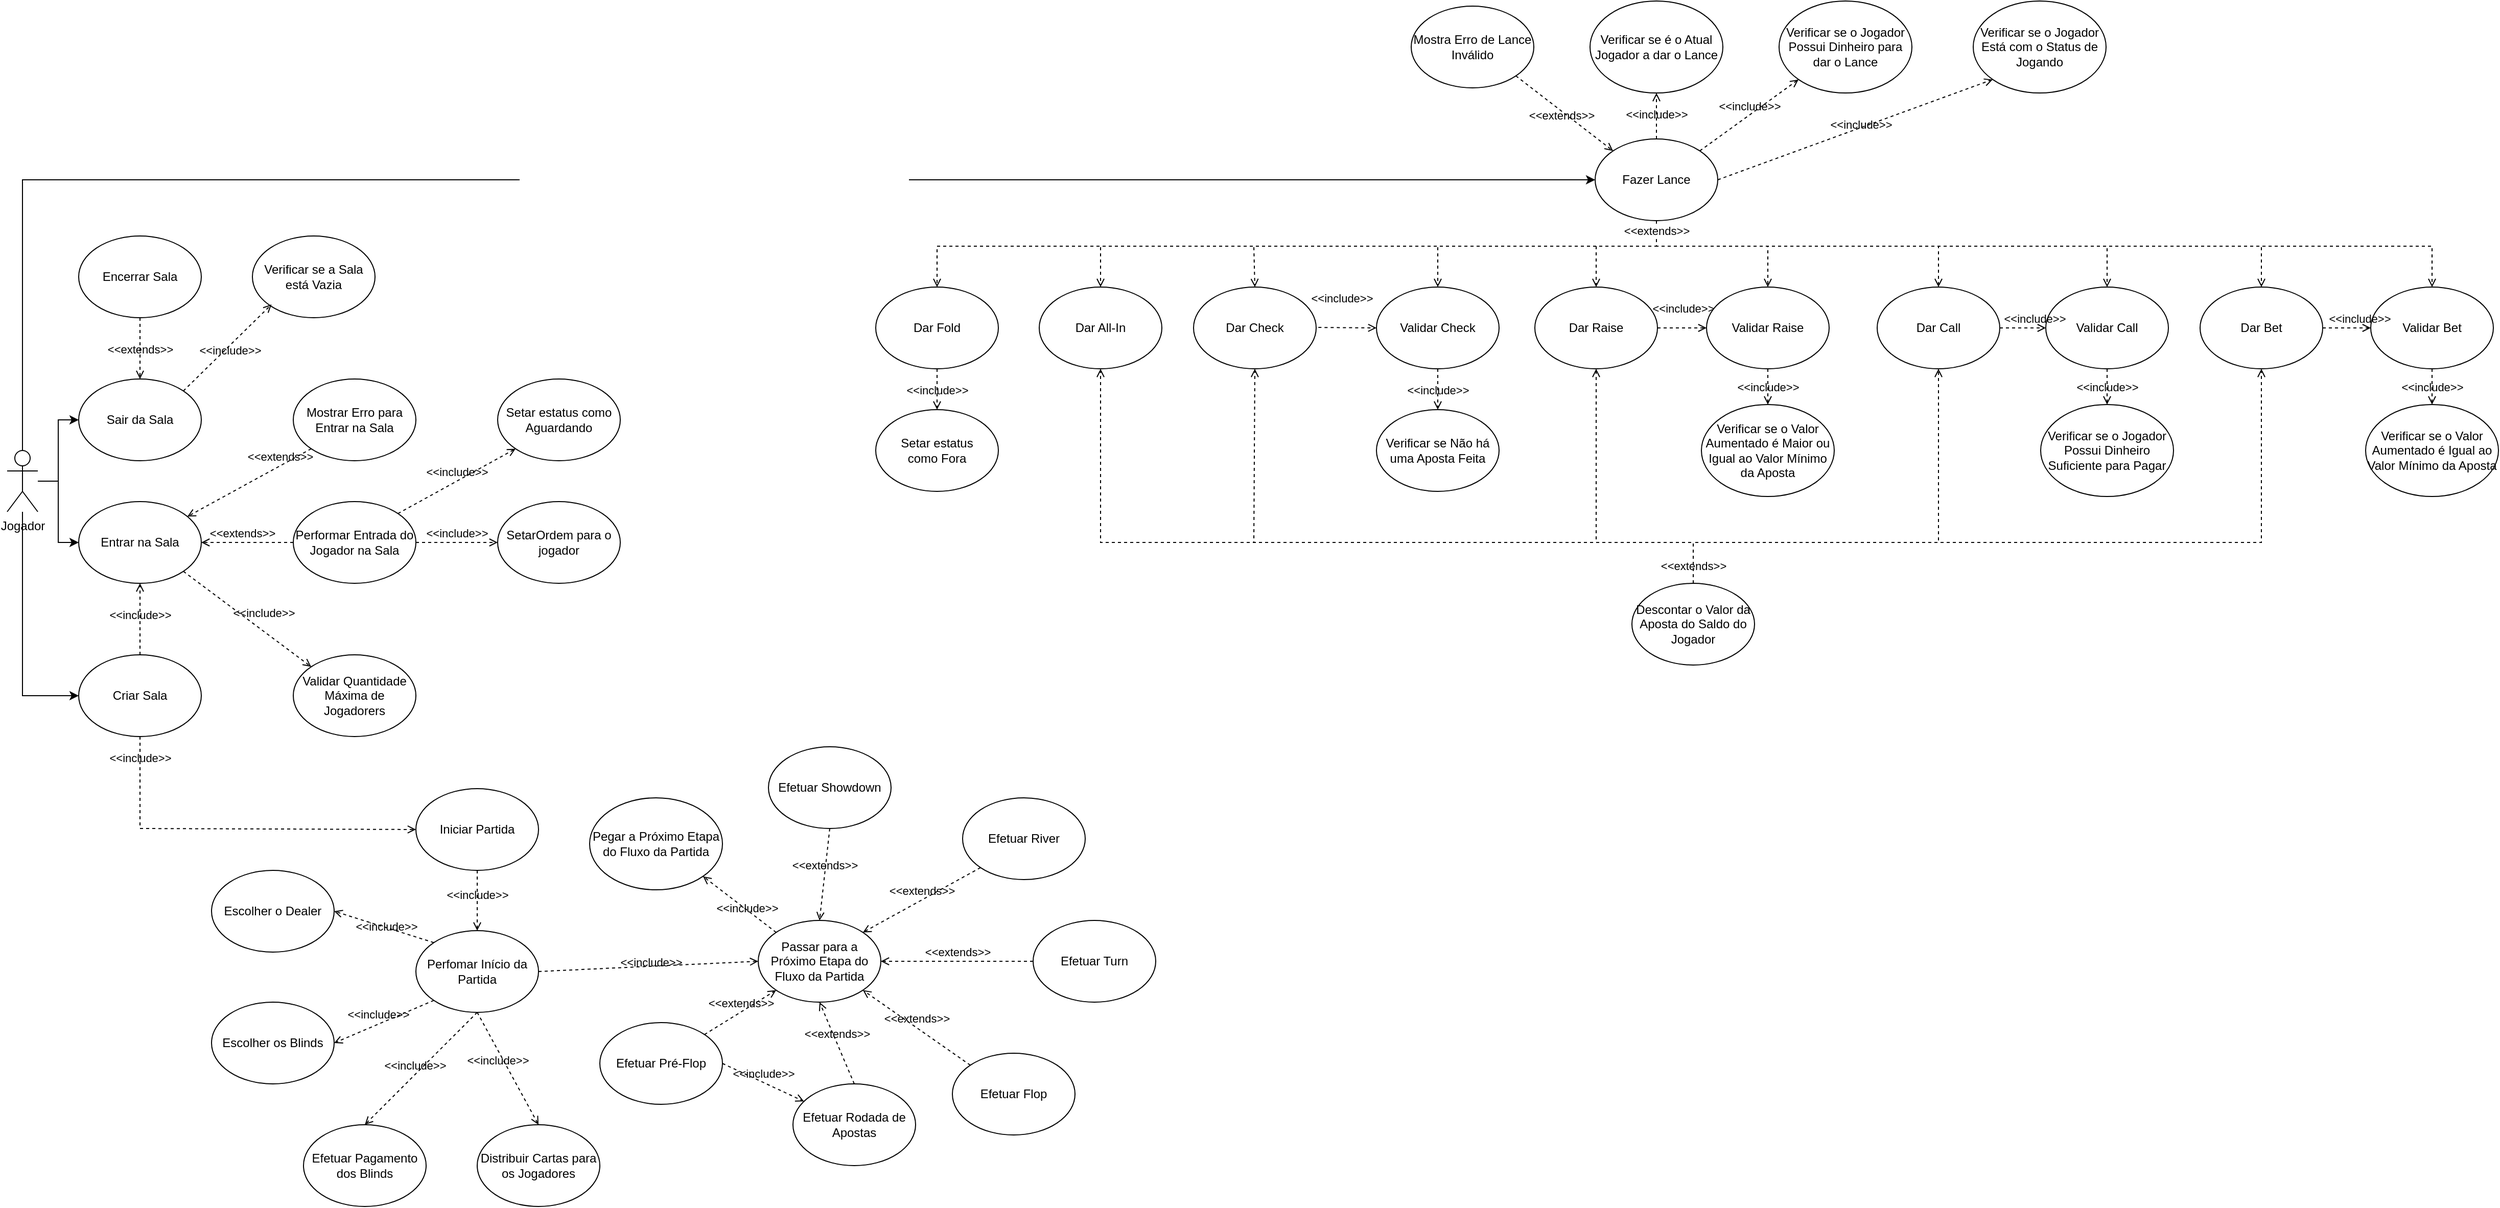 <mxfile version="21.6.9" type="github">
  <diagram name="Main" id="rut9_6CQOEPtHjp8Rf0L">
    <mxGraphModel dx="1205" dy="1618" grid="1" gridSize="10" guides="1" tooltips="1" connect="1" arrows="1" fold="1" page="1" pageScale="1" pageWidth="850" pageHeight="1100" math="0" shadow="0">
      <root>
        <mxCell id="0" />
        <mxCell id="1" parent="0" />
        <mxCell id="spJ10TGmZAzzF4JB76id-33" style="edgeStyle=orthogonalEdgeStyle;rounded=0;orthogonalLoop=1;jettySize=auto;html=1;entryX=0;entryY=0.5;entryDx=0;entryDy=0;" parent="1" source="spJ10TGmZAzzF4JB76id-1" target="spJ10TGmZAzzF4JB76id-3" edge="1">
          <mxGeometry relative="1" as="geometry" />
        </mxCell>
        <mxCell id="spJ10TGmZAzzF4JB76id-34" style="edgeStyle=orthogonalEdgeStyle;rounded=0;orthogonalLoop=1;jettySize=auto;html=1;entryX=0;entryY=0.5;entryDx=0;entryDy=0;" parent="1" source="spJ10TGmZAzzF4JB76id-1" target="spJ10TGmZAzzF4JB76id-2" edge="1">
          <mxGeometry relative="1" as="geometry">
            <Array as="points">
              <mxPoint x="120" y="340" />
              <mxPoint x="120" y="400" />
            </Array>
          </mxGeometry>
        </mxCell>
        <mxCell id="spJ10TGmZAzzF4JB76id-35" style="edgeStyle=orthogonalEdgeStyle;rounded=0;orthogonalLoop=1;jettySize=auto;html=1;entryX=0;entryY=0.5;entryDx=0;entryDy=0;" parent="1" source="spJ10TGmZAzzF4JB76id-1" target="spJ10TGmZAzzF4JB76id-5" edge="1">
          <mxGeometry relative="1" as="geometry">
            <Array as="points">
              <mxPoint x="85" y="45" />
            </Array>
          </mxGeometry>
        </mxCell>
        <mxCell id="1RWsdQzD09i4ip1Iz8b1-26" style="edgeStyle=orthogonalEdgeStyle;rounded=0;orthogonalLoop=1;jettySize=auto;html=1;entryX=0;entryY=0.5;entryDx=0;entryDy=0;" parent="1" source="spJ10TGmZAzzF4JB76id-1" target="spJ10TGmZAzzF4JB76id-4" edge="1">
          <mxGeometry relative="1" as="geometry">
            <Array as="points">
              <mxPoint x="85" y="550" />
            </Array>
          </mxGeometry>
        </mxCell>
        <mxCell id="spJ10TGmZAzzF4JB76id-1" value="Jogador&lt;br&gt;" style="shape=umlActor;verticalLabelPosition=bottom;verticalAlign=top;html=1;outlineConnect=0;" parent="1" vertex="1">
          <mxGeometry x="70" y="310" width="30" height="60" as="geometry" />
        </mxCell>
        <mxCell id="spJ10TGmZAzzF4JB76id-2" value="Entrar na Sala" style="ellipse;whiteSpace=wrap;html=1;" parent="1" vertex="1">
          <mxGeometry x="140" y="360" width="120" height="80" as="geometry" />
        </mxCell>
        <mxCell id="spJ10TGmZAzzF4JB76id-3" value="Sair da Sala" style="ellipse;whiteSpace=wrap;html=1;" parent="1" vertex="1">
          <mxGeometry x="140" y="240" width="120" height="80" as="geometry" />
        </mxCell>
        <mxCell id="spJ10TGmZAzzF4JB76id-4" value="Criar Sala" style="ellipse;whiteSpace=wrap;html=1;" parent="1" vertex="1">
          <mxGeometry x="140" y="510" width="120" height="80" as="geometry" />
        </mxCell>
        <mxCell id="spJ10TGmZAzzF4JB76id-5" value="Fazer Lance" style="ellipse;whiteSpace=wrap;html=1;" parent="1" vertex="1">
          <mxGeometry x="1624" y="5" width="120" height="80" as="geometry" />
        </mxCell>
        <mxCell id="spJ10TGmZAzzF4JB76id-7" value="Encerrar Sala" style="ellipse;whiteSpace=wrap;html=1;" parent="1" vertex="1">
          <mxGeometry x="140" y="100" width="120" height="80" as="geometry" />
        </mxCell>
        <mxCell id="spJ10TGmZAzzF4JB76id-10" value="Verificar se a Sala está Vazia" style="ellipse;whiteSpace=wrap;html=1;" parent="1" vertex="1">
          <mxGeometry x="310" y="100" width="120" height="80" as="geometry" />
        </mxCell>
        <mxCell id="spJ10TGmZAzzF4JB76id-11" value="Validar Quantidade Máxima de Jogadorers" style="ellipse;whiteSpace=wrap;html=1;" parent="1" vertex="1">
          <mxGeometry x="350" y="510" width="120" height="80" as="geometry" />
        </mxCell>
        <mxCell id="spJ10TGmZAzzF4JB76id-12" value="Mostrar Erro para Entrar na Sala" style="ellipse;whiteSpace=wrap;html=1;" parent="1" vertex="1">
          <mxGeometry x="350" y="240" width="120" height="80" as="geometry" />
        </mxCell>
        <mxCell id="spJ10TGmZAzzF4JB76id-13" value="Mostra Erro de Lance Inválido" style="ellipse;whiteSpace=wrap;html=1;" parent="1" vertex="1">
          <mxGeometry x="1444" y="-125" width="120" height="80" as="geometry" />
        </mxCell>
        <mxCell id="spJ10TGmZAzzF4JB76id-14" value="Verificar se é o Atual Jogador a dar o Lance" style="ellipse;whiteSpace=wrap;html=1;" parent="1" vertex="1">
          <mxGeometry x="1619" y="-130" width="130" height="90" as="geometry" />
        </mxCell>
        <mxCell id="spJ10TGmZAzzF4JB76id-15" value="Verificar se o Jogador Possui Dinheiro para dar o Lance" style="ellipse;whiteSpace=wrap;html=1;" parent="1" vertex="1">
          <mxGeometry x="1804" y="-130" width="130" height="90" as="geometry" />
        </mxCell>
        <mxCell id="spJ10TGmZAzzF4JB76id-16" value="Verificar se o Jogador Está com o Status de Jogando" style="ellipse;whiteSpace=wrap;html=1;" parent="1" vertex="1">
          <mxGeometry x="1994" y="-130" width="130" height="90" as="geometry" />
        </mxCell>
        <mxCell id="spJ10TGmZAzzF4JB76id-17" value="Dar Check" style="ellipse;whiteSpace=wrap;html=1;" parent="1" vertex="1">
          <mxGeometry x="1231" y="150" width="120" height="80" as="geometry" />
        </mxCell>
        <mxCell id="spJ10TGmZAzzF4JB76id-18" value="Dar Fold" style="ellipse;whiteSpace=wrap;html=1;" parent="1" vertex="1">
          <mxGeometry x="920" y="150" width="120" height="80" as="geometry" />
        </mxCell>
        <mxCell id="spJ10TGmZAzzF4JB76id-19" value="Dar Raise" style="ellipse;whiteSpace=wrap;html=1;" parent="1" vertex="1">
          <mxGeometry x="1565" y="150" width="120" height="80" as="geometry" />
        </mxCell>
        <mxCell id="spJ10TGmZAzzF4JB76id-20" value="Dar Call" style="ellipse;whiteSpace=wrap;html=1;" parent="1" vertex="1">
          <mxGeometry x="1900" y="150" width="120" height="80" as="geometry" />
        </mxCell>
        <mxCell id="spJ10TGmZAzzF4JB76id-21" value="Dar All-In" style="ellipse;whiteSpace=wrap;html=1;" parent="1" vertex="1">
          <mxGeometry x="1080" y="150" width="120" height="80" as="geometry" />
        </mxCell>
        <mxCell id="spJ10TGmZAzzF4JB76id-22" value="Dar Bet" style="ellipse;whiteSpace=wrap;html=1;" parent="1" vertex="1">
          <mxGeometry x="2216" y="150" width="120" height="80" as="geometry" />
        </mxCell>
        <mxCell id="spJ10TGmZAzzF4JB76id-23" value="Validar Check" style="ellipse;whiteSpace=wrap;html=1;" parent="1" vertex="1">
          <mxGeometry x="1410" y="150" width="120" height="80" as="geometry" />
        </mxCell>
        <mxCell id="spJ10TGmZAzzF4JB76id-24" value="Validar Raise" style="ellipse;whiteSpace=wrap;html=1;" parent="1" vertex="1">
          <mxGeometry x="1733" y="150" width="120" height="80" as="geometry" />
        </mxCell>
        <mxCell id="spJ10TGmZAzzF4JB76id-25" value="Verificar se Não há uma Aposta Feita" style="ellipse;whiteSpace=wrap;html=1;" parent="1" vertex="1">
          <mxGeometry x="1410" y="270" width="120" height="80" as="geometry" />
        </mxCell>
        <mxCell id="spJ10TGmZAzzF4JB76id-26" value="Verificar se o Valor Aumentado é Maior ou Igual ao Valor Mínimo da Aposta" style="ellipse;whiteSpace=wrap;html=1;" parent="1" vertex="1">
          <mxGeometry x="1728" y="265" width="130" height="90" as="geometry" />
        </mxCell>
        <mxCell id="spJ10TGmZAzzF4JB76id-27" value="Validar Call" style="ellipse;whiteSpace=wrap;html=1;" parent="1" vertex="1">
          <mxGeometry x="2065" y="150" width="120" height="80" as="geometry" />
        </mxCell>
        <mxCell id="spJ10TGmZAzzF4JB76id-28" value="Verificar se o Jogador Possui Dinheiro Suficiente para Pagar" style="ellipse;whiteSpace=wrap;html=1;" parent="1" vertex="1">
          <mxGeometry x="2060" y="265" width="130" height="90" as="geometry" />
        </mxCell>
        <mxCell id="spJ10TGmZAzzF4JB76id-29" value="Validar Bet" style="ellipse;whiteSpace=wrap;html=1;" parent="1" vertex="1">
          <mxGeometry x="2383" y="150" width="120" height="80" as="geometry" />
        </mxCell>
        <mxCell id="spJ10TGmZAzzF4JB76id-30" value="Verificar se o Valor Aumentado é Igual ao Valor Mínimo da Aposta" style="ellipse;whiteSpace=wrap;html=1;" parent="1" vertex="1">
          <mxGeometry x="2378" y="265" width="130" height="90" as="geometry" />
        </mxCell>
        <mxCell id="spJ10TGmZAzzF4JB76id-47" value="&amp;lt;&amp;lt;extends&amp;gt;&amp;gt;" style="html=1;verticalAlign=bottom;labelBackgroundColor=none;endArrow=open;endFill=0;dashed=1;rounded=0;exitX=0.5;exitY=1;exitDx=0;exitDy=0;entryX=0.5;entryY=0;entryDx=0;entryDy=0;" parent="1" source="spJ10TGmZAzzF4JB76id-7" target="spJ10TGmZAzzF4JB76id-3" edge="1">
          <mxGeometry x="0.333" width="160" relative="1" as="geometry">
            <mxPoint x="220" y="230" as="sourcePoint" />
            <mxPoint x="380" y="230" as="targetPoint" />
            <mxPoint as="offset" />
          </mxGeometry>
        </mxCell>
        <mxCell id="spJ10TGmZAzzF4JB76id-49" value="&amp;lt;&amp;lt;extends&amp;gt;&amp;gt;" style="html=1;verticalAlign=bottom;labelBackgroundColor=none;endArrow=open;endFill=0;dashed=1;rounded=0;exitX=0;exitY=1;exitDx=0;exitDy=0;" parent="1" source="spJ10TGmZAzzF4JB76id-12" target="spJ10TGmZAzzF4JB76id-2" edge="1">
          <mxGeometry x="-0.5" width="160" relative="1" as="geometry">
            <mxPoint x="345" y="420.0" as="sourcePoint" />
            <mxPoint x="505" y="420.0" as="targetPoint" />
            <mxPoint as="offset" />
          </mxGeometry>
        </mxCell>
        <mxCell id="spJ10TGmZAzzF4JB76id-50" value="&amp;lt;&amp;lt;include&amp;gt;&amp;gt;" style="html=1;verticalAlign=bottom;labelBackgroundColor=none;endArrow=open;endFill=0;dashed=1;rounded=0;" parent="1" target="spJ10TGmZAzzF4JB76id-2" edge="1">
          <mxGeometry x="-0.143" width="160" relative="1" as="geometry">
            <mxPoint x="200" y="510" as="sourcePoint" />
            <mxPoint x="450" y="480.0" as="targetPoint" />
            <mxPoint as="offset" />
          </mxGeometry>
        </mxCell>
        <mxCell id="spJ10TGmZAzzF4JB76id-53" value="&amp;lt;&amp;lt;include&amp;gt;&amp;gt;" style="html=1;verticalAlign=bottom;labelBackgroundColor=none;endArrow=open;endFill=0;dashed=1;rounded=0;entryX=0;entryY=0;entryDx=0;entryDy=0;exitX=1;exitY=1;exitDx=0;exitDy=0;" parent="1" source="spJ10TGmZAzzF4JB76id-2" target="spJ10TGmZAzzF4JB76id-11" edge="1">
          <mxGeometry x="0.188" y="7" width="160" relative="1" as="geometry">
            <mxPoint x="230" y="510" as="sourcePoint" />
            <mxPoint x="210" y="500" as="targetPoint" />
            <mxPoint as="offset" />
            <Array as="points" />
          </mxGeometry>
        </mxCell>
        <mxCell id="spJ10TGmZAzzF4JB76id-55" value="&amp;lt;&amp;lt;extends&amp;gt;&amp;gt;" style="html=1;verticalAlign=bottom;labelBackgroundColor=none;endArrow=open;endFill=0;dashed=1;rounded=0;entryX=0;entryY=0;entryDx=0;entryDy=0;exitX=1;exitY=1;exitDx=0;exitDy=0;" parent="1" source="spJ10TGmZAzzF4JB76id-13" target="spJ10TGmZAzzF4JB76id-5" edge="1">
          <mxGeometry x="0.075" y="-10" width="160" relative="1" as="geometry">
            <mxPoint x="1504" y="-40" as="sourcePoint" />
            <mxPoint x="1584" y="-10" as="targetPoint" />
            <mxPoint as="offset" />
          </mxGeometry>
        </mxCell>
        <mxCell id="spJ10TGmZAzzF4JB76id-56" value="&amp;lt;&amp;lt;include&amp;gt;&amp;gt;" style="html=1;verticalAlign=bottom;labelBackgroundColor=none;endArrow=open;endFill=0;dashed=1;rounded=0;exitX=0.5;exitY=0;exitDx=0;exitDy=0;" parent="1" source="spJ10TGmZAzzF4JB76id-5" target="spJ10TGmZAzzF4JB76id-14" edge="1">
          <mxGeometry x="-0.333" width="160" relative="1" as="geometry">
            <mxPoint x="1704" y="40.0" as="sourcePoint" />
            <mxPoint x="1864" y="40.0" as="targetPoint" />
            <mxPoint as="offset" />
          </mxGeometry>
        </mxCell>
        <mxCell id="spJ10TGmZAzzF4JB76id-57" value="&amp;lt;&amp;lt;include&amp;gt;&amp;gt;" style="html=1;verticalAlign=bottom;labelBackgroundColor=none;endArrow=open;endFill=0;dashed=1;rounded=0;exitX=1;exitY=0.5;exitDx=0;exitDy=0;entryX=0;entryY=1;entryDx=0;entryDy=0;" parent="1" source="spJ10TGmZAzzF4JB76id-5" target="spJ10TGmZAzzF4JB76id-16" edge="1">
          <mxGeometry x="0.026" y="-6" width="160" relative="1" as="geometry">
            <mxPoint x="1704" y="40.0" as="sourcePoint" />
            <mxPoint x="1804" y="45" as="targetPoint" />
            <mxPoint as="offset" />
          </mxGeometry>
        </mxCell>
        <mxCell id="spJ10TGmZAzzF4JB76id-59" value="&amp;lt;&amp;lt;include&amp;gt;&amp;gt;" style="html=1;verticalAlign=bottom;labelBackgroundColor=none;endArrow=open;endFill=0;dashed=1;rounded=0;exitX=1;exitY=0;exitDx=0;exitDy=0;entryX=0;entryY=1;entryDx=0;entryDy=0;" parent="1" source="spJ10TGmZAzzF4JB76id-5" target="spJ10TGmZAzzF4JB76id-15" edge="1">
          <mxGeometry width="160" relative="1" as="geometry">
            <mxPoint x="1704" y="40.0" as="sourcePoint" />
            <mxPoint x="1864" y="40.0" as="targetPoint" />
          </mxGeometry>
        </mxCell>
        <mxCell id="spJ10TGmZAzzF4JB76id-60" value="&amp;lt;&amp;lt;include&amp;gt;&amp;gt;" style="html=1;verticalAlign=bottom;labelBackgroundColor=none;endArrow=open;endFill=0;dashed=1;rounded=0;entryX=0.156;entryY=0.838;entryDx=0;entryDy=0;entryPerimeter=0;exitX=1;exitY=0;exitDx=0;exitDy=0;" parent="1" source="spJ10TGmZAzzF4JB76id-3" target="spJ10TGmZAzzF4JB76id-10" edge="1">
          <mxGeometry x="-0.105" y="-10" width="160" relative="1" as="geometry">
            <mxPoint x="200" y="210.0" as="sourcePoint" />
            <mxPoint x="360" y="210.0" as="targetPoint" />
            <mxPoint as="offset" />
          </mxGeometry>
        </mxCell>
        <mxCell id="spJ10TGmZAzzF4JB76id-85" value="&amp;lt;&amp;lt;include&amp;gt;&amp;gt;" style="html=1;verticalAlign=bottom;labelBackgroundColor=none;endArrow=open;endFill=0;dashed=1;rounded=0;exitX=1.018;exitY=0.494;exitDx=0;exitDy=0;entryX=0;entryY=0.5;entryDx=0;entryDy=0;exitPerimeter=0;" parent="1" source="spJ10TGmZAzzF4JB76id-17" target="spJ10TGmZAzzF4JB76id-23" edge="1">
          <mxGeometry x="-0.214" y="20" width="160" relative="1" as="geometry">
            <mxPoint x="1309" y="230" as="sourcePoint" />
            <mxPoint x="1309" y="270" as="targetPoint" />
            <mxPoint as="offset" />
          </mxGeometry>
        </mxCell>
        <mxCell id="spJ10TGmZAzzF4JB76id-86" value="&amp;lt;&amp;lt;include&amp;gt;&amp;gt;" style="html=1;verticalAlign=bottom;labelBackgroundColor=none;endArrow=open;endFill=0;dashed=1;rounded=0;exitX=1;exitY=0.5;exitDx=0;exitDy=0;entryX=0;entryY=0.5;entryDx=0;entryDy=0;" parent="1" edge="1" target="spJ10TGmZAzzF4JB76id-24" source="spJ10TGmZAzzF4JB76id-19">
          <mxGeometry x="0.042" y="10" width="160" relative="1" as="geometry">
            <mxPoint x="1624.78" y="230" as="sourcePoint" />
            <mxPoint x="1624.78" y="270" as="targetPoint" />
            <mxPoint as="offset" />
          </mxGeometry>
        </mxCell>
        <mxCell id="spJ10TGmZAzzF4JB76id-87" value="&amp;lt;&amp;lt;include&amp;gt;&amp;gt;" style="html=1;verticalAlign=bottom;labelBackgroundColor=none;endArrow=open;endFill=0;dashed=1;rounded=0;exitX=1;exitY=0.5;exitDx=0;exitDy=0;entryX=0;entryY=0.5;entryDx=0;entryDy=0;" parent="1" edge="1" target="spJ10TGmZAzzF4JB76id-27" source="spJ10TGmZAzzF4JB76id-20">
          <mxGeometry x="0.5" width="160" relative="1" as="geometry">
            <mxPoint x="1965.78" y="230" as="sourcePoint" />
            <mxPoint x="1965.78" y="270" as="targetPoint" />
            <mxPoint as="offset" />
          </mxGeometry>
        </mxCell>
        <mxCell id="spJ10TGmZAzzF4JB76id-88" value="&amp;lt;&amp;lt;include&amp;gt;&amp;gt;" style="html=1;verticalAlign=bottom;labelBackgroundColor=none;endArrow=open;endFill=0;dashed=1;rounded=0;exitX=1;exitY=0.5;exitDx=0;exitDy=0;entryX=0;entryY=0.5;entryDx=0;entryDy=0;" parent="1" edge="1" target="spJ10TGmZAzzF4JB76id-29" source="spJ10TGmZAzzF4JB76id-22">
          <mxGeometry x="0.5" width="160" relative="1" as="geometry">
            <mxPoint x="2354" y="190" as="sourcePoint" />
            <mxPoint x="2380" y="190" as="targetPoint" />
            <mxPoint as="offset" />
          </mxGeometry>
        </mxCell>
        <mxCell id="spJ10TGmZAzzF4JB76id-89" value="&amp;lt;&amp;lt;include&amp;gt;&amp;gt;" style="html=1;verticalAlign=bottom;labelBackgroundColor=none;endArrow=open;endFill=0;dashed=1;rounded=0;exitX=0.5;exitY=1;exitDx=0;exitDy=0;entryX=0.5;entryY=0;entryDx=0;entryDy=0;" parent="1" edge="1" target="spJ10TGmZAzzF4JB76id-25" source="spJ10TGmZAzzF4JB76id-23">
          <mxGeometry x="0.5" width="160" relative="1" as="geometry">
            <mxPoint x="1308.79" y="350" as="sourcePoint" />
            <mxPoint x="1308.79" y="390" as="targetPoint" />
            <mxPoint as="offset" />
          </mxGeometry>
        </mxCell>
        <mxCell id="spJ10TGmZAzzF4JB76id-90" value="&amp;lt;&amp;lt;include&amp;gt;&amp;gt;" style="html=1;verticalAlign=bottom;labelBackgroundColor=none;endArrow=open;endFill=0;dashed=1;rounded=0;exitX=0.5;exitY=1;exitDx=0;exitDy=0;" parent="1" edge="1" target="spJ10TGmZAzzF4JB76id-26" source="spJ10TGmZAzzF4JB76id-24">
          <mxGeometry x="0.5" width="160" relative="1" as="geometry">
            <mxPoint x="1636.79" y="350" as="sourcePoint" />
            <mxPoint x="1636.79" y="390" as="targetPoint" />
            <mxPoint as="offset" />
          </mxGeometry>
        </mxCell>
        <mxCell id="spJ10TGmZAzzF4JB76id-92" value="&amp;lt;&amp;lt;include&amp;gt;&amp;gt;" style="html=1;verticalAlign=bottom;labelBackgroundColor=none;endArrow=open;endFill=0;dashed=1;rounded=0;exitX=0.5;exitY=1;exitDx=0;exitDy=0;" parent="1" edge="1" target="spJ10TGmZAzzF4JB76id-28" source="spJ10TGmZAzzF4JB76id-27">
          <mxGeometry x="0.5" width="160" relative="1" as="geometry">
            <mxPoint x="1965.79" y="350" as="sourcePoint" />
            <mxPoint x="1965.79" y="390" as="targetPoint" />
            <mxPoint as="offset" />
          </mxGeometry>
        </mxCell>
        <mxCell id="spJ10TGmZAzzF4JB76id-93" value="&amp;lt;&amp;lt;include&amp;gt;&amp;gt;" style="html=1;verticalAlign=bottom;labelBackgroundColor=none;endArrow=open;endFill=0;dashed=1;rounded=0;exitX=0.5;exitY=1;exitDx=0;exitDy=0;entryX=0.5;entryY=0;entryDx=0;entryDy=0;" parent="1" edge="1" target="spJ10TGmZAzzF4JB76id-30" source="spJ10TGmZAzzF4JB76id-29">
          <mxGeometry x="0.5" width="160" relative="1" as="geometry">
            <mxPoint x="2293.79" y="350" as="sourcePoint" />
            <mxPoint x="2293.79" y="390" as="targetPoint" />
            <mxPoint as="offset" />
          </mxGeometry>
        </mxCell>
        <mxCell id="Qw0UoMi4cONuNXKJgJ-A-1" value="Setar estatus como Aguardando" style="ellipse;whiteSpace=wrap;html=1;" parent="1" vertex="1">
          <mxGeometry x="550" y="240" width="120" height="80" as="geometry" />
        </mxCell>
        <mxCell id="Qw0UoMi4cONuNXKJgJ-A-2" value="&amp;lt;&amp;lt;extends&amp;gt;&amp;gt;" style="html=1;verticalAlign=bottom;labelBackgroundColor=none;endArrow=open;endFill=0;dashed=1;rounded=0;exitX=0;exitY=0.5;exitDx=0;exitDy=0;entryX=1;entryY=0.5;entryDx=0;entryDy=0;" parent="1" source="Qw0UoMi4cONuNXKJgJ-A-7" target="spJ10TGmZAzzF4JB76id-2" edge="1">
          <mxGeometry x="0.111" width="160" relative="1" as="geometry">
            <mxPoint x="380" y="450" as="sourcePoint" />
            <mxPoint x="540" y="450" as="targetPoint" />
            <mxPoint as="offset" />
          </mxGeometry>
        </mxCell>
        <mxCell id="Qw0UoMi4cONuNXKJgJ-A-3" value="SetarOrdem para o jogador" style="ellipse;whiteSpace=wrap;html=1;" parent="1" vertex="1">
          <mxGeometry x="550" y="360" width="120" height="80" as="geometry" />
        </mxCell>
        <mxCell id="Qw0UoMi4cONuNXKJgJ-A-7" value="Performar Entrada do Jogador na Sala" style="ellipse;whiteSpace=wrap;html=1;" parent="1" vertex="1">
          <mxGeometry x="350" y="360" width="120" height="80" as="geometry" />
        </mxCell>
        <mxCell id="Qw0UoMi4cONuNXKJgJ-A-9" value="&amp;lt;&amp;lt;include&amp;gt;&amp;gt;" style="html=1;verticalAlign=bottom;labelBackgroundColor=none;endArrow=open;endFill=0;dashed=1;rounded=0;exitX=1;exitY=0;exitDx=0;exitDy=0;entryX=0;entryY=1;entryDx=0;entryDy=0;" parent="1" source="Qw0UoMi4cONuNXKJgJ-A-7" target="Qw0UoMi4cONuNXKJgJ-A-1" edge="1">
          <mxGeometry width="160" relative="1" as="geometry">
            <mxPoint x="680" y="360.0" as="sourcePoint" />
            <mxPoint x="840" y="360.0" as="targetPoint" />
          </mxGeometry>
        </mxCell>
        <mxCell id="Qw0UoMi4cONuNXKJgJ-A-10" value="&amp;lt;&amp;lt;include&amp;gt;&amp;gt;" style="html=1;verticalAlign=bottom;labelBackgroundColor=none;endArrow=open;endFill=0;dashed=1;rounded=0;exitX=1;exitY=0.5;exitDx=0;exitDy=0;" parent="1" source="Qw0UoMi4cONuNXKJgJ-A-7" target="Qw0UoMi4cONuNXKJgJ-A-3" edge="1">
          <mxGeometry width="160" relative="1" as="geometry">
            <mxPoint x="480" y="410" as="sourcePoint" />
            <mxPoint x="550" y="410" as="targetPoint" />
            <mxPoint as="offset" />
          </mxGeometry>
        </mxCell>
        <mxCell id="1RWsdQzD09i4ip1Iz8b1-1" value="Setar estatus como&amp;nbsp;Fora" style="ellipse;whiteSpace=wrap;html=1;" parent="1" vertex="1">
          <mxGeometry x="920" y="270" width="120" height="80" as="geometry" />
        </mxCell>
        <mxCell id="1RWsdQzD09i4ip1Iz8b1-3" value="&amp;lt;&amp;lt;include&amp;gt;&amp;gt;" style="html=1;verticalAlign=bottom;labelBackgroundColor=none;endArrow=open;endFill=0;dashed=1;rounded=0;exitX=0.5;exitY=1;exitDx=0;exitDy=0;entryX=0.5;entryY=0;entryDx=0;entryDy=0;" parent="1" source="spJ10TGmZAzzF4JB76id-18" target="1RWsdQzD09i4ip1Iz8b1-1" edge="1">
          <mxGeometry x="0.5" width="160" relative="1" as="geometry">
            <mxPoint x="1118.79" y="390" as="sourcePoint" />
            <mxPoint x="1118.79" y="430" as="targetPoint" />
            <mxPoint as="offset" />
          </mxGeometry>
        </mxCell>
        <mxCell id="1RWsdQzD09i4ip1Iz8b1-4" value="Iniciar Partida" style="ellipse;whiteSpace=wrap;html=1;" parent="1" vertex="1">
          <mxGeometry x="470" y="641" width="120" height="80" as="geometry" />
        </mxCell>
        <mxCell id="1RWsdQzD09i4ip1Iz8b1-5" value="Escolher o Dealer" style="ellipse;whiteSpace=wrap;html=1;" parent="1" vertex="1">
          <mxGeometry x="270" y="721" width="120" height="80" as="geometry" />
        </mxCell>
        <mxCell id="1RWsdQzD09i4ip1Iz8b1-6" value="Escolher os Blinds" style="ellipse;whiteSpace=wrap;html=1;" parent="1" vertex="1">
          <mxGeometry x="270" y="850" width="120" height="80" as="geometry" />
        </mxCell>
        <mxCell id="1RWsdQzD09i4ip1Iz8b1-8" value="Perfomar Início da Partida" style="ellipse;whiteSpace=wrap;html=1;" parent="1" vertex="1">
          <mxGeometry x="470" y="780" width="120" height="80" as="geometry" />
        </mxCell>
        <mxCell id="1RWsdQzD09i4ip1Iz8b1-9" value="Efetuar Pagamento dos&amp;nbsp;Blinds" style="ellipse;whiteSpace=wrap;html=1;" parent="1" vertex="1">
          <mxGeometry x="360" y="970" width="120" height="80" as="geometry" />
        </mxCell>
        <mxCell id="1RWsdQzD09i4ip1Iz8b1-10" value="Distribuir Cartas para os Jogadores" style="ellipse;whiteSpace=wrap;html=1;" parent="1" vertex="1">
          <mxGeometry x="530" y="970" width="120" height="80" as="geometry" />
        </mxCell>
        <mxCell id="1RWsdQzD09i4ip1Iz8b1-11" value="Efetuar Pré-Flop" style="ellipse;whiteSpace=wrap;html=1;" parent="1" vertex="1">
          <mxGeometry x="650" y="870" width="120" height="80" as="geometry" />
        </mxCell>
        <mxCell id="1RWsdQzD09i4ip1Iz8b1-12" value="Efetuar Flop" style="ellipse;whiteSpace=wrap;html=1;" parent="1" vertex="1">
          <mxGeometry x="995" y="900" width="120" height="80" as="geometry" />
        </mxCell>
        <mxCell id="1RWsdQzD09i4ip1Iz8b1-13" value="Efetuar Rodada de Apostas" style="ellipse;whiteSpace=wrap;html=1;" parent="1" vertex="1">
          <mxGeometry x="839" y="930" width="120" height="80" as="geometry" />
        </mxCell>
        <mxCell id="1RWsdQzD09i4ip1Iz8b1-14" value="Efetuar Turn" style="ellipse;whiteSpace=wrap;html=1;" parent="1" vertex="1">
          <mxGeometry x="1074" y="770" width="120" height="80" as="geometry" />
        </mxCell>
        <mxCell id="1RWsdQzD09i4ip1Iz8b1-15" value="Efetuar River" style="ellipse;whiteSpace=wrap;html=1;" parent="1" vertex="1">
          <mxGeometry x="1005" y="650" width="120" height="80" as="geometry" />
        </mxCell>
        <mxCell id="1RWsdQzD09i4ip1Iz8b1-16" value="Efetuar Showdown" style="ellipse;whiteSpace=wrap;html=1;" parent="1" vertex="1">
          <mxGeometry x="815" y="600" width="120" height="80" as="geometry" />
        </mxCell>
        <mxCell id="1RWsdQzD09i4ip1Iz8b1-17" value="&amp;lt;&amp;lt;include&amp;gt;&amp;gt;" style="html=1;verticalAlign=bottom;labelBackgroundColor=none;endArrow=open;endFill=0;dashed=1;rounded=0;exitX=0.5;exitY=1;exitDx=0;exitDy=0;entryX=0;entryY=0.5;entryDx=0;entryDy=0;" parent="1" source="spJ10TGmZAzzF4JB76id-4" target="1RWsdQzD09i4ip1Iz8b1-4" edge="1">
          <mxGeometry x="-0.833" width="160" relative="1" as="geometry">
            <mxPoint x="210" y="520" as="sourcePoint" />
            <mxPoint x="260" y="600" as="targetPoint" />
            <mxPoint as="offset" />
            <Array as="points">
              <mxPoint x="200" y="680" />
            </Array>
          </mxGeometry>
        </mxCell>
        <mxCell id="1RWsdQzD09i4ip1Iz8b1-18" value="&amp;lt;&amp;lt;include&amp;gt;&amp;gt;" style="html=1;verticalAlign=bottom;labelBackgroundColor=none;endArrow=open;endFill=0;dashed=1;rounded=0;exitX=0.5;exitY=1;exitDx=0;exitDy=0;" parent="1" source="1RWsdQzD09i4ip1Iz8b1-4" target="1RWsdQzD09i4ip1Iz8b1-8" edge="1">
          <mxGeometry x="0.114" width="160" relative="1" as="geometry">
            <mxPoint x="820" y="751.0" as="sourcePoint" />
            <mxPoint x="470" y="661" as="targetPoint" />
            <mxPoint as="offset" />
          </mxGeometry>
        </mxCell>
        <mxCell id="1RWsdQzD09i4ip1Iz8b1-28" value="&amp;lt;&amp;lt;include&amp;gt;&amp;gt;" style="html=1;verticalAlign=bottom;labelBackgroundColor=none;endArrow=open;endFill=0;dashed=1;rounded=0;exitX=0;exitY=0;exitDx=0;exitDy=0;entryX=1;entryY=0.5;entryDx=0;entryDy=0;" parent="1" source="1RWsdQzD09i4ip1Iz8b1-8" target="1RWsdQzD09i4ip1Iz8b1-5" edge="1">
          <mxGeometry x="-0.09" y="8" width="160" relative="1" as="geometry">
            <mxPoint x="540" y="731" as="sourcePoint" />
            <mxPoint x="540" y="790" as="targetPoint" />
            <mxPoint as="offset" />
          </mxGeometry>
        </mxCell>
        <mxCell id="1RWsdQzD09i4ip1Iz8b1-30" value="&amp;lt;&amp;lt;include&amp;gt;&amp;gt;" style="html=1;verticalAlign=bottom;labelBackgroundColor=none;endArrow=open;endFill=0;dashed=1;rounded=0;exitX=0;exitY=1;exitDx=0;exitDy=0;entryX=1;entryY=0.5;entryDx=0;entryDy=0;" parent="1" source="1RWsdQzD09i4ip1Iz8b1-8" target="1RWsdQzD09i4ip1Iz8b1-6" edge="1">
          <mxGeometry x="0.114" width="160" relative="1" as="geometry">
            <mxPoint x="480" y="830" as="sourcePoint" />
            <mxPoint x="380" y="830" as="targetPoint" />
            <mxPoint as="offset" />
          </mxGeometry>
        </mxCell>
        <mxCell id="1RWsdQzD09i4ip1Iz8b1-31" value="&amp;lt;&amp;lt;include&amp;gt;&amp;gt;" style="html=1;verticalAlign=bottom;labelBackgroundColor=none;endArrow=open;endFill=0;dashed=1;rounded=0;entryX=0.5;entryY=0;entryDx=0;entryDy=0;exitX=0.5;exitY=1;exitDx=0;exitDy=0;" parent="1" source="1RWsdQzD09i4ip1Iz8b1-8" target="1RWsdQzD09i4ip1Iz8b1-9" edge="1">
          <mxGeometry x="0.114" width="160" relative="1" as="geometry">
            <mxPoint x="530" y="860" as="sourcePoint" />
            <mxPoint x="362" y="932" as="targetPoint" />
            <mxPoint as="offset" />
          </mxGeometry>
        </mxCell>
        <mxCell id="1RWsdQzD09i4ip1Iz8b1-32" value="&amp;lt;&amp;lt;include&amp;gt;&amp;gt;" style="html=1;verticalAlign=bottom;labelBackgroundColor=none;endArrow=open;endFill=0;dashed=1;rounded=0;exitX=0.5;exitY=1;exitDx=0;exitDy=0;entryX=0.5;entryY=0;entryDx=0;entryDy=0;" parent="1" source="1RWsdQzD09i4ip1Iz8b1-8" target="1RWsdQzD09i4ip1Iz8b1-10" edge="1">
          <mxGeometry x="-0.063" y="-9" width="160" relative="1" as="geometry">
            <mxPoint x="498" y="858" as="sourcePoint" />
            <mxPoint x="442" y="932" as="targetPoint" />
            <mxPoint as="offset" />
          </mxGeometry>
        </mxCell>
        <mxCell id="1RWsdQzD09i4ip1Iz8b1-35" value="Passar para a Próximo Etapa do Fluxo da Partida" style="ellipse;whiteSpace=wrap;html=1;" parent="1" vertex="1">
          <mxGeometry x="805" y="770" width="120" height="80" as="geometry" />
        </mxCell>
        <mxCell id="1RWsdQzD09i4ip1Iz8b1-36" value="Pegar a Próximo Etapa do Fluxo da Partida" style="ellipse;whiteSpace=wrap;html=1;" parent="1" vertex="1">
          <mxGeometry x="640" y="650" width="130" height="90" as="geometry" />
        </mxCell>
        <mxCell id="1RWsdQzD09i4ip1Iz8b1-37" value="&amp;lt;&amp;lt;include&amp;gt;&amp;gt;" style="html=1;verticalAlign=bottom;labelBackgroundColor=none;endArrow=open;endFill=0;dashed=1;rounded=0;exitX=1;exitY=0.5;exitDx=0;exitDy=0;entryX=0;entryY=0.5;entryDx=0;entryDy=0;" parent="1" source="1RWsdQzD09i4ip1Iz8b1-8" target="1RWsdQzD09i4ip1Iz8b1-35" edge="1">
          <mxGeometry x="0.021" y="-5" width="160" relative="1" as="geometry">
            <mxPoint x="582" y="858" as="sourcePoint" />
            <mxPoint x="678" y="911" as="targetPoint" />
            <mxPoint as="offset" />
          </mxGeometry>
        </mxCell>
        <mxCell id="1RWsdQzD09i4ip1Iz8b1-38" value="&amp;lt;&amp;lt;include&amp;gt;&amp;gt;" style="html=1;verticalAlign=bottom;labelBackgroundColor=none;endArrow=open;endFill=0;dashed=1;rounded=0;exitX=0;exitY=0;exitDx=0;exitDy=0;entryX=1;entryY=1;entryDx=0;entryDy=0;" parent="1" source="1RWsdQzD09i4ip1Iz8b1-35" target="1RWsdQzD09i4ip1Iz8b1-36" edge="1">
          <mxGeometry x="-0.303" y="6" width="160" relative="1" as="geometry">
            <mxPoint x="597" y="802" as="sourcePoint" />
            <mxPoint x="775" y="750" as="targetPoint" />
            <mxPoint as="offset" />
          </mxGeometry>
        </mxCell>
        <mxCell id="1RWsdQzD09i4ip1Iz8b1-39" value="&amp;lt;&amp;lt;extends&amp;gt;&amp;gt;" style="html=1;verticalAlign=bottom;labelBackgroundColor=none;endArrow=open;endFill=0;dashed=1;rounded=0;exitX=1;exitY=0;exitDx=0;exitDy=0;entryX=0;entryY=1;entryDx=0;entryDy=0;" parent="1" source="1RWsdQzD09i4ip1Iz8b1-11" target="1RWsdQzD09i4ip1Iz8b1-35" edge="1">
          <mxGeometry width="160" relative="1" as="geometry">
            <mxPoint x="1037" y="990" as="sourcePoint" />
            <mxPoint x="1197" y="990" as="targetPoint" />
          </mxGeometry>
        </mxCell>
        <mxCell id="1RWsdQzD09i4ip1Iz8b1-40" value="&amp;lt;&amp;lt;extends&amp;gt;&amp;gt;" style="html=1;verticalAlign=bottom;labelBackgroundColor=none;endArrow=open;endFill=0;dashed=1;rounded=0;exitX=0.5;exitY=0;exitDx=0;exitDy=0;entryX=0.5;entryY=1;entryDx=0;entryDy=0;" parent="1" source="1RWsdQzD09i4ip1Iz8b1-13" target="1RWsdQzD09i4ip1Iz8b1-35" edge="1">
          <mxGeometry width="160" relative="1" as="geometry">
            <mxPoint x="1069" y="1030" as="sourcePoint" />
            <mxPoint x="989" y="850" as="targetPoint" />
          </mxGeometry>
        </mxCell>
        <mxCell id="1RWsdQzD09i4ip1Iz8b1-41" value="&amp;lt;&amp;lt;include&amp;gt;&amp;gt;" style="html=1;verticalAlign=bottom;labelBackgroundColor=none;endArrow=open;endFill=0;dashed=1;rounded=0;exitX=1;exitY=0.5;exitDx=0;exitDy=0;" parent="1" source="1RWsdQzD09i4ip1Iz8b1-11" target="1RWsdQzD09i4ip1Iz8b1-13" edge="1">
          <mxGeometry width="160" relative="1" as="geometry">
            <mxPoint x="1077" y="950.0" as="sourcePoint" />
            <mxPoint x="1237" y="950.0" as="targetPoint" />
          </mxGeometry>
        </mxCell>
        <mxCell id="1RWsdQzD09i4ip1Iz8b1-42" value="&amp;lt;&amp;lt;extends&amp;gt;&amp;gt;" style="html=1;verticalAlign=bottom;labelBackgroundColor=none;endArrow=open;endFill=0;dashed=1;rounded=0;exitX=0;exitY=0;exitDx=0;exitDy=0;entryX=1;entryY=1;entryDx=0;entryDy=0;" parent="1" source="1RWsdQzD09i4ip1Iz8b1-12" target="1RWsdQzD09i4ip1Iz8b1-35" edge="1">
          <mxGeometry width="160" relative="1" as="geometry">
            <mxPoint x="1047" y="965" as="sourcePoint" />
            <mxPoint x="1037" y="895" as="targetPoint" />
          </mxGeometry>
        </mxCell>
        <mxCell id="1RWsdQzD09i4ip1Iz8b1-43" value="&amp;lt;&amp;lt;extends&amp;gt;&amp;gt;" style="html=1;verticalAlign=bottom;labelBackgroundColor=none;endArrow=open;endFill=0;dashed=1;rounded=0;entryX=1;entryY=0.5;entryDx=0;entryDy=0;" parent="1" source="1RWsdQzD09i4ip1Iz8b1-14" target="1RWsdQzD09i4ip1Iz8b1-35" edge="1">
          <mxGeometry width="160" relative="1" as="geometry">
            <mxPoint x="1109" y="972" as="sourcePoint" />
            <mxPoint x="1019" y="898" as="targetPoint" />
          </mxGeometry>
        </mxCell>
        <mxCell id="1RWsdQzD09i4ip1Iz8b1-44" value="&amp;lt;&amp;lt;extends&amp;gt;&amp;gt;" style="html=1;verticalAlign=bottom;labelBackgroundColor=none;endArrow=open;endFill=0;dashed=1;rounded=0;entryX=1;entryY=0;entryDx=0;entryDy=0;exitX=0;exitY=1;exitDx=0;exitDy=0;" parent="1" source="1RWsdQzD09i4ip1Iz8b1-15" target="1RWsdQzD09i4ip1Iz8b1-35" edge="1">
          <mxGeometry width="160" relative="1" as="geometry">
            <mxPoint x="1172" y="884" as="sourcePoint" />
            <mxPoint x="1037" y="870" as="targetPoint" />
          </mxGeometry>
        </mxCell>
        <mxCell id="1RWsdQzD09i4ip1Iz8b1-45" value="&amp;lt;&amp;lt;extends&amp;gt;&amp;gt;" style="html=1;verticalAlign=bottom;labelBackgroundColor=none;endArrow=open;endFill=0;dashed=1;rounded=0;entryX=0.5;entryY=0;entryDx=0;entryDy=0;exitX=0.5;exitY=1;exitDx=0;exitDy=0;" parent="1" source="1RWsdQzD09i4ip1Iz8b1-16" target="1RWsdQzD09i4ip1Iz8b1-35" edge="1">
          <mxGeometry width="160" relative="1" as="geometry">
            <mxPoint x="1169" y="808" as="sourcePoint" />
            <mxPoint x="1019" y="842" as="targetPoint" />
          </mxGeometry>
        </mxCell>
        <mxCell id="foDKCtwqyYn08w0a8QwE-2" value="Descontar o Valor da Aposta do Saldo do Jogador" style="ellipse;whiteSpace=wrap;html=1;" vertex="1" parent="1">
          <mxGeometry x="1660" y="440" width="120" height="80" as="geometry" />
        </mxCell>
        <mxCell id="foDKCtwqyYn08w0a8QwE-7" value="" style="html=1;verticalAlign=bottom;labelBackgroundColor=none;endArrow=open;endFill=0;dashed=1;rounded=0;exitX=0.5;exitY=0;exitDx=0;exitDy=0;entryX=0.5;entryY=1;entryDx=0;entryDy=0;" edge="1" parent="1" source="foDKCtwqyYn08w0a8QwE-2" target="spJ10TGmZAzzF4JB76id-21">
          <mxGeometry width="160" relative="1" as="geometry">
            <mxPoint x="1910" y="310" as="sourcePoint" />
            <mxPoint x="1750" y="310" as="targetPoint" />
            <Array as="points">
              <mxPoint x="1720" y="400" />
              <mxPoint x="1140" y="400" />
            </Array>
          </mxGeometry>
        </mxCell>
        <mxCell id="foDKCtwqyYn08w0a8QwE-8" value="&amp;lt;&amp;lt;extends&amp;gt;&amp;gt;" style="html=1;verticalAlign=bottom;labelBackgroundColor=none;endArrow=open;endFill=0;dashed=1;rounded=0;exitX=0.5;exitY=0;exitDx=0;exitDy=0;entryX=0.5;entryY=1;entryDx=0;entryDy=0;" edge="1" parent="1" source="foDKCtwqyYn08w0a8QwE-2" target="spJ10TGmZAzzF4JB76id-17">
          <mxGeometry x="-0.973" width="160" relative="1" as="geometry">
            <mxPoint x="1720" y="530" as="sourcePoint" />
            <mxPoint x="1150" y="240" as="targetPoint" />
            <Array as="points">
              <mxPoint x="1720" y="400" />
              <mxPoint x="1290" y="400" />
            </Array>
            <mxPoint as="offset" />
          </mxGeometry>
        </mxCell>
        <mxCell id="foDKCtwqyYn08w0a8QwE-10" value="" style="html=1;verticalAlign=bottom;labelBackgroundColor=none;endArrow=open;endFill=0;dashed=1;rounded=0;exitX=0.5;exitY=0;exitDx=0;exitDy=0;entryX=0.5;entryY=1;entryDx=0;entryDy=0;" edge="1" parent="1" source="foDKCtwqyYn08w0a8QwE-2" target="spJ10TGmZAzzF4JB76id-19">
          <mxGeometry x="0.973" width="160" relative="1" as="geometry">
            <mxPoint x="1720" y="530" as="sourcePoint" />
            <mxPoint x="1301" y="240" as="targetPoint" />
            <Array as="points">
              <mxPoint x="1720" y="400" />
              <mxPoint x="1625" y="400" />
            </Array>
            <mxPoint as="offset" />
          </mxGeometry>
        </mxCell>
        <mxCell id="foDKCtwqyYn08w0a8QwE-11" value="" style="html=1;verticalAlign=bottom;labelBackgroundColor=none;endArrow=open;endFill=0;dashed=1;rounded=0;exitX=0.5;exitY=0;exitDx=0;exitDy=0;entryX=0.5;entryY=1;entryDx=0;entryDy=0;" edge="1" parent="1" source="foDKCtwqyYn08w0a8QwE-2" target="spJ10TGmZAzzF4JB76id-20">
          <mxGeometry x="0.973" width="160" relative="1" as="geometry">
            <mxPoint x="1730" y="540" as="sourcePoint" />
            <mxPoint x="1622" y="240" as="targetPoint" />
            <Array as="points">
              <mxPoint x="1720" y="400" />
              <mxPoint x="1960" y="400" />
            </Array>
            <mxPoint as="offset" />
          </mxGeometry>
        </mxCell>
        <mxCell id="foDKCtwqyYn08w0a8QwE-13" value="" style="html=1;verticalAlign=bottom;labelBackgroundColor=none;endArrow=open;endFill=0;dashed=1;rounded=0;entryX=0.5;entryY=0;entryDx=0;entryDy=0;exitX=0.5;exitY=1;exitDx=0;exitDy=0;" edge="1" parent="1" source="spJ10TGmZAzzF4JB76id-5" target="spJ10TGmZAzzF4JB76id-18">
          <mxGeometry width="160" relative="1" as="geometry">
            <mxPoint x="1680" y="90" as="sourcePoint" />
            <mxPoint x="1150" y="240" as="targetPoint" />
            <Array as="points">
              <mxPoint x="1684" y="110" />
              <mxPoint x="980" y="110" />
            </Array>
          </mxGeometry>
        </mxCell>
        <mxCell id="foDKCtwqyYn08w0a8QwE-14" value="" style="html=1;verticalAlign=bottom;labelBackgroundColor=none;endArrow=open;endFill=0;dashed=1;rounded=0;exitX=0.5;exitY=1;exitDx=0;exitDy=0;" edge="1" parent="1" source="spJ10TGmZAzzF4JB76id-5" target="spJ10TGmZAzzF4JB76id-21">
          <mxGeometry width="160" relative="1" as="geometry">
            <mxPoint x="1680" y="90" as="sourcePoint" />
            <mxPoint x="990" y="160" as="targetPoint" />
            <Array as="points">
              <mxPoint x="1684" y="110" />
              <mxPoint x="1140" y="110" />
            </Array>
          </mxGeometry>
        </mxCell>
        <mxCell id="foDKCtwqyYn08w0a8QwE-15" value="" style="html=1;verticalAlign=bottom;labelBackgroundColor=none;endArrow=open;endFill=0;dashed=1;rounded=0;exitX=0.5;exitY=1;exitDx=0;exitDy=0;entryX=0.5;entryY=0;entryDx=0;entryDy=0;" edge="1" parent="1" source="spJ10TGmZAzzF4JB76id-5" target="spJ10TGmZAzzF4JB76id-17">
          <mxGeometry width="160" relative="1" as="geometry">
            <mxPoint x="1694" y="95" as="sourcePoint" />
            <mxPoint x="1150" y="160" as="targetPoint" />
            <Array as="points">
              <mxPoint x="1684" y="110" />
              <mxPoint x="1290" y="110" />
            </Array>
          </mxGeometry>
        </mxCell>
        <mxCell id="foDKCtwqyYn08w0a8QwE-16" value="" style="html=1;verticalAlign=bottom;labelBackgroundColor=none;endArrow=open;endFill=0;dashed=1;rounded=0;entryX=0.5;entryY=0;entryDx=0;entryDy=0;exitX=0.5;exitY=1;exitDx=0;exitDy=0;" edge="1" parent="1" source="spJ10TGmZAzzF4JB76id-5" target="spJ10TGmZAzzF4JB76id-23">
          <mxGeometry width="160" relative="1" as="geometry">
            <mxPoint x="1680" y="90" as="sourcePoint" />
            <mxPoint x="1301" y="160" as="targetPoint" />
            <Array as="points">
              <mxPoint x="1684" y="110" />
              <mxPoint x="1470" y="110" />
            </Array>
          </mxGeometry>
        </mxCell>
        <mxCell id="foDKCtwqyYn08w0a8QwE-17" value="" style="html=1;verticalAlign=bottom;labelBackgroundColor=none;endArrow=open;endFill=0;dashed=1;rounded=0;entryX=0.5;entryY=0;entryDx=0;entryDy=0;exitX=0.5;exitY=1;exitDx=0;exitDy=0;" edge="1" parent="1" source="spJ10TGmZAzzF4JB76id-5" target="spJ10TGmZAzzF4JB76id-19">
          <mxGeometry width="160" relative="1" as="geometry">
            <mxPoint x="1694" y="95" as="sourcePoint" />
            <mxPoint x="1480" y="160" as="targetPoint" />
            <Array as="points">
              <mxPoint x="1684" y="110" />
              <mxPoint x="1625" y="110" />
            </Array>
          </mxGeometry>
        </mxCell>
        <mxCell id="foDKCtwqyYn08w0a8QwE-18" value="" style="html=1;verticalAlign=bottom;labelBackgroundColor=none;endArrow=open;endFill=0;dashed=1;rounded=0;entryX=0.5;entryY=0;entryDx=0;entryDy=0;exitX=0.5;exitY=1;exitDx=0;exitDy=0;" edge="1" parent="1" source="spJ10TGmZAzzF4JB76id-5" target="spJ10TGmZAzzF4JB76id-24">
          <mxGeometry width="160" relative="1" as="geometry">
            <mxPoint x="1680" y="90" as="sourcePoint" />
            <mxPoint x="1635" y="160" as="targetPoint" />
            <Array as="points">
              <mxPoint x="1684" y="110" />
              <mxPoint x="1793" y="110" />
            </Array>
          </mxGeometry>
        </mxCell>
        <mxCell id="foDKCtwqyYn08w0a8QwE-19" value="" style="html=1;verticalAlign=bottom;labelBackgroundColor=none;endArrow=open;endFill=0;dashed=1;rounded=0;exitX=0.5;exitY=1;exitDx=0;exitDy=0;" edge="1" parent="1" source="spJ10TGmZAzzF4JB76id-5">
          <mxGeometry width="160" relative="1" as="geometry">
            <mxPoint x="1791" y="80" as="sourcePoint" />
            <mxPoint x="1960" y="150" as="targetPoint" />
            <Array as="points">
              <mxPoint x="1684" y="110" />
              <mxPoint x="1960" y="110" />
            </Array>
          </mxGeometry>
        </mxCell>
        <mxCell id="foDKCtwqyYn08w0a8QwE-20" value="" style="html=1;verticalAlign=bottom;labelBackgroundColor=none;endArrow=open;endFill=0;dashed=1;rounded=0;exitX=0.5;exitY=1;exitDx=0;exitDy=0;entryX=0.5;entryY=0;entryDx=0;entryDy=0;" edge="1" parent="1" source="spJ10TGmZAzzF4JB76id-5" target="spJ10TGmZAzzF4JB76id-27">
          <mxGeometry width="160" relative="1" as="geometry">
            <mxPoint x="1694" y="95" as="sourcePoint" />
            <mxPoint x="1970" y="160" as="targetPoint" />
            <Array as="points">
              <mxPoint x="1684" y="110" />
              <mxPoint x="2125" y="110" />
            </Array>
          </mxGeometry>
        </mxCell>
        <mxCell id="foDKCtwqyYn08w0a8QwE-21" value="" style="html=1;verticalAlign=bottom;labelBackgroundColor=none;endArrow=open;endFill=0;dashed=1;rounded=0;exitX=0.5;exitY=1;exitDx=0;exitDy=0;entryX=0.5;entryY=0;entryDx=0;entryDy=0;" edge="1" parent="1" source="spJ10TGmZAzzF4JB76id-5" target="spJ10TGmZAzzF4JB76id-22">
          <mxGeometry width="160" relative="1" as="geometry">
            <mxPoint x="1710" y="100" as="sourcePoint" />
            <mxPoint x="2151" y="165" as="targetPoint" />
            <Array as="points">
              <mxPoint x="1684" y="110" />
              <mxPoint x="2276" y="110" />
            </Array>
          </mxGeometry>
        </mxCell>
        <mxCell id="foDKCtwqyYn08w0a8QwE-22" value="" style="html=1;verticalAlign=bottom;labelBackgroundColor=none;endArrow=open;endFill=0;dashed=1;rounded=0;exitX=0.5;exitY=1;exitDx=0;exitDy=0;entryX=0.5;entryY=0;entryDx=0;entryDy=0;" edge="1" parent="1" source="spJ10TGmZAzzF4JB76id-5" target="spJ10TGmZAzzF4JB76id-29">
          <mxGeometry width="160" relative="1" as="geometry">
            <mxPoint x="1694" y="95" as="sourcePoint" />
            <mxPoint x="2286" y="160" as="targetPoint" />
            <Array as="points">
              <mxPoint x="1684" y="110" />
              <mxPoint x="2443" y="110" />
            </Array>
          </mxGeometry>
        </mxCell>
        <mxCell id="foDKCtwqyYn08w0a8QwE-23" value="&amp;lt;&amp;lt;extends&amp;gt;&amp;gt;" style="edgeLabel;html=1;align=center;verticalAlign=middle;resizable=0;points=[];" vertex="1" connectable="0" parent="foDKCtwqyYn08w0a8QwE-22">
          <mxGeometry x="-0.977" relative="1" as="geometry">
            <mxPoint as="offset" />
          </mxGeometry>
        </mxCell>
        <mxCell id="foDKCtwqyYn08w0a8QwE-24" value="" style="html=1;verticalAlign=bottom;labelBackgroundColor=none;endArrow=open;endFill=0;dashed=1;rounded=0;exitX=0.5;exitY=0;exitDx=0;exitDy=0;entryX=0.5;entryY=1;entryDx=0;entryDy=0;" edge="1" parent="1" source="foDKCtwqyYn08w0a8QwE-2" target="spJ10TGmZAzzF4JB76id-22">
          <mxGeometry x="0.973" width="160" relative="1" as="geometry">
            <mxPoint x="1730" y="540" as="sourcePoint" />
            <mxPoint x="1970" y="240" as="targetPoint" />
            <Array as="points">
              <mxPoint x="1720" y="400" />
              <mxPoint x="2276" y="400" />
            </Array>
            <mxPoint as="offset" />
          </mxGeometry>
        </mxCell>
      </root>
    </mxGraphModel>
  </diagram>
</mxfile>
